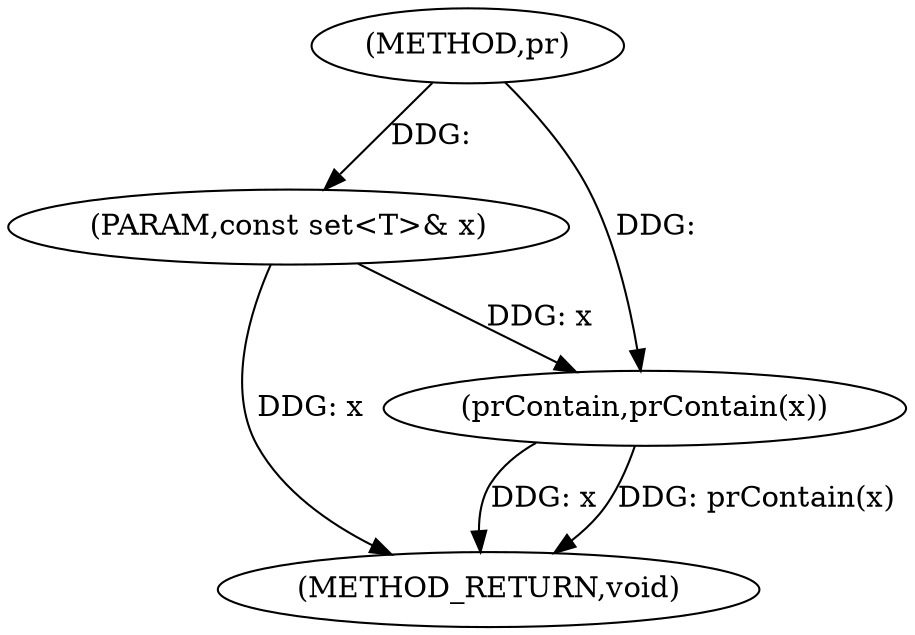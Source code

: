 digraph "pr" {  
"1000294" [label = "(METHOD,pr)" ]
"1000299" [label = "(METHOD_RETURN,void)" ]
"1000295" [label = "(PARAM,const set<T>& x)" ]
"1000297" [label = "(prContain,prContain(x))" ]
  "1000295" -> "1000299"  [ label = "DDG: x"] 
  "1000297" -> "1000299"  [ label = "DDG: x"] 
  "1000297" -> "1000299"  [ label = "DDG: prContain(x)"] 
  "1000294" -> "1000295"  [ label = "DDG: "] 
  "1000295" -> "1000297"  [ label = "DDG: x"] 
  "1000294" -> "1000297"  [ label = "DDG: "] 
}

